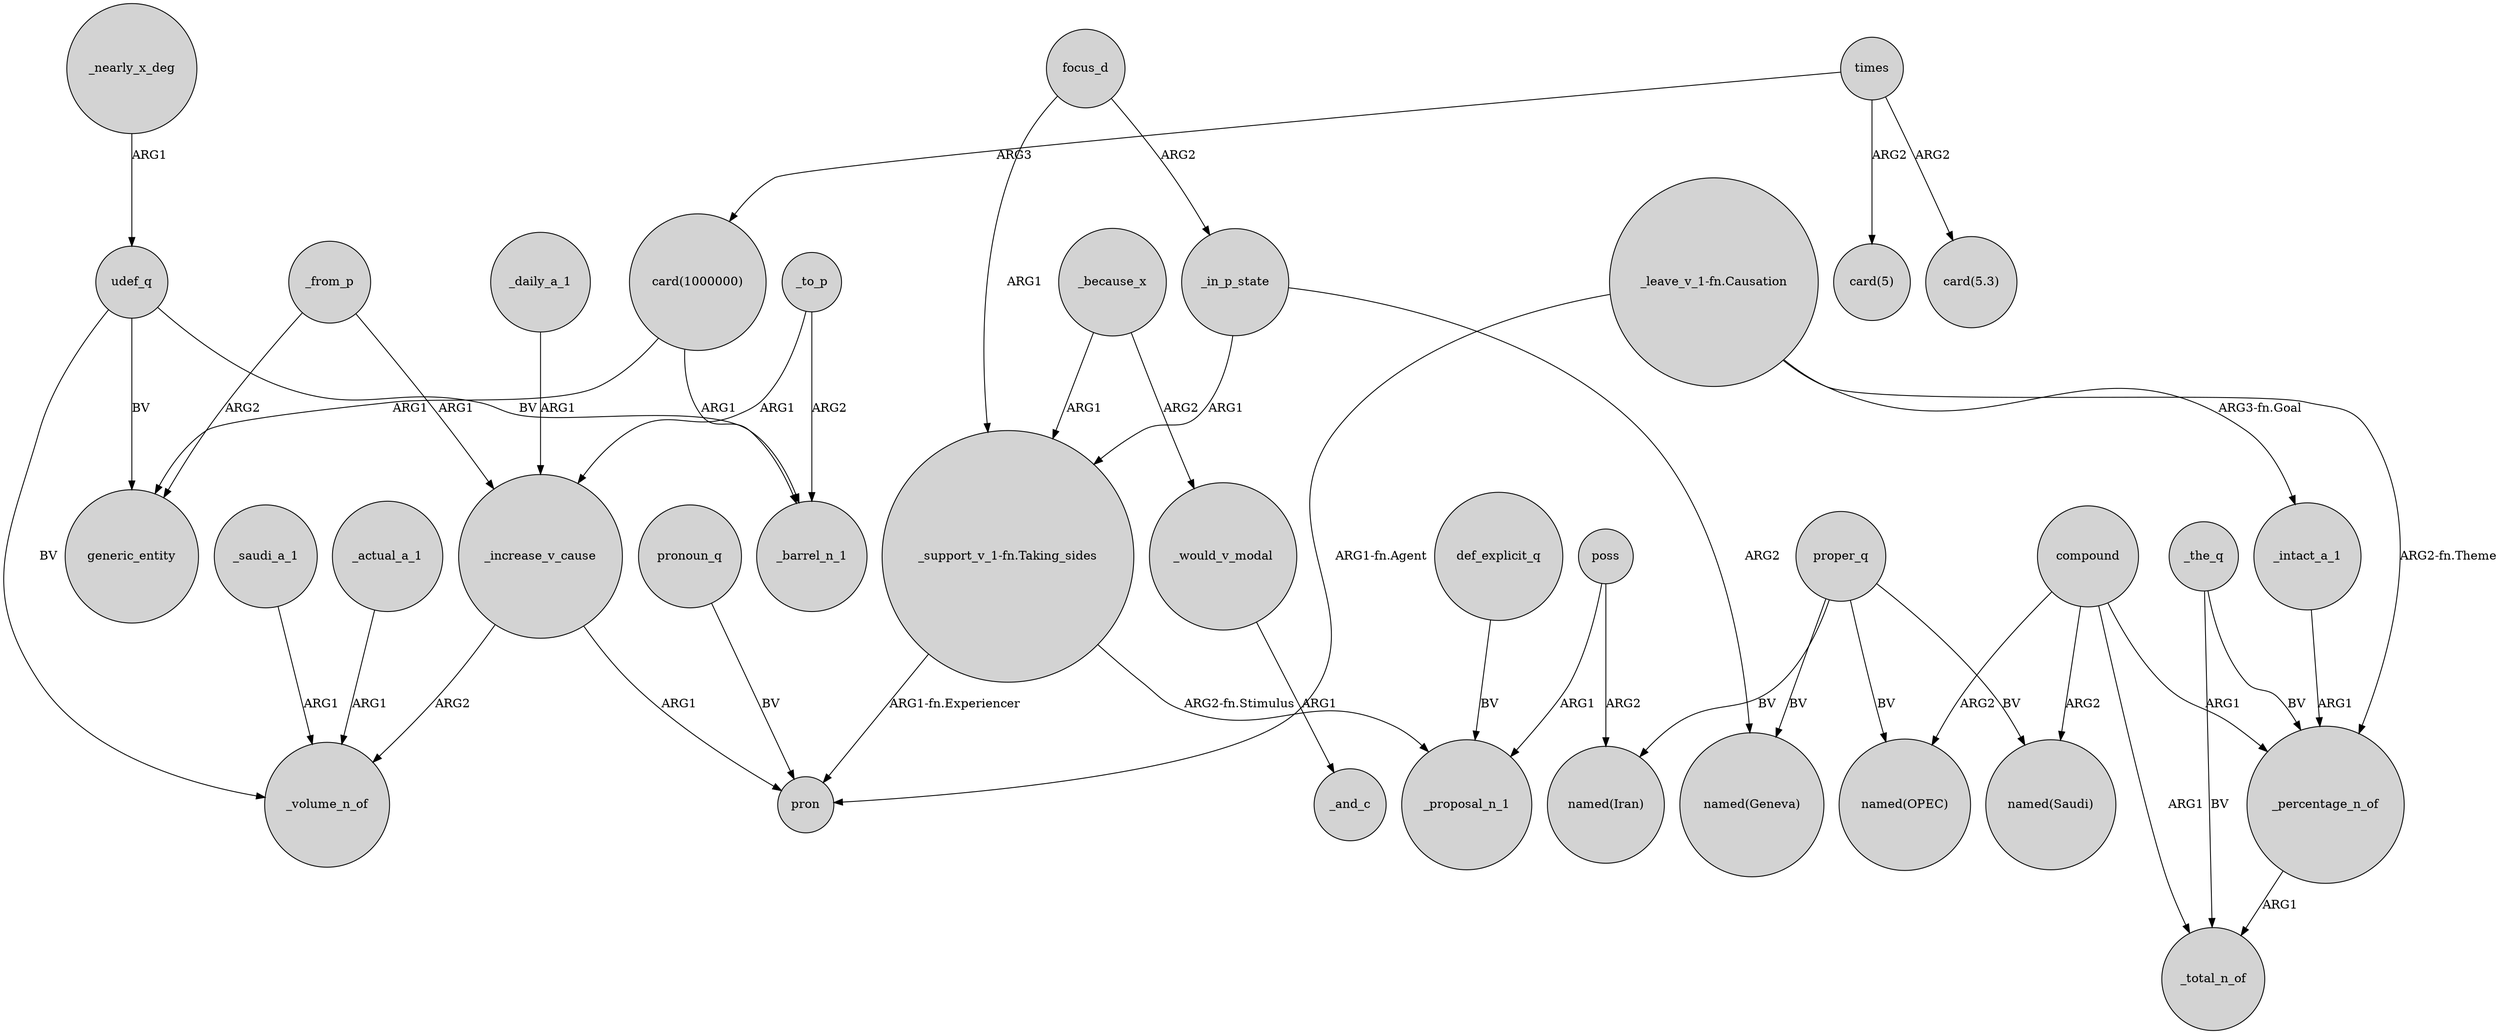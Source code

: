 digraph {
	node [shape=circle style=filled]
	"card(1000000)" -> generic_entity [label=ARG1]
	_actual_a_1 -> _volume_n_of [label=ARG1]
	times -> "card(5)" [label=ARG2]
	_intact_a_1 -> _percentage_n_of [label=ARG1]
	_would_v_modal -> _and_c [label=ARG1]
	_percentage_n_of -> _total_n_of [label=ARG1]
	udef_q -> generic_entity [label=BV]
	_in_p_state -> "named(Geneva)" [label=ARG2]
	_increase_v_cause -> _volume_n_of [label=ARG2]
	_to_p -> _increase_v_cause [label=ARG1]
	compound -> "named(Saudi)" [label=ARG2]
	_the_q -> _total_n_of [label=BV]
	_increase_v_cause -> pron [label=ARG1]
	focus_d -> _in_p_state [label=ARG2]
	_the_q -> _percentage_n_of [label=BV]
	udef_q -> _volume_n_of [label=BV]
	_from_p -> _increase_v_cause [label=ARG1]
	"card(1000000)" -> _barrel_n_1 [label=ARG1]
	focus_d -> "_support_v_1-fn.Taking_sides" [label=ARG1]
	_from_p -> generic_entity [label=ARG2]
	_saudi_a_1 -> _volume_n_of [label=ARG1]
	compound -> _total_n_of [label=ARG1]
	proper_q -> "named(Saudi)" [label=BV]
	_because_x -> _would_v_modal [label=ARG2]
	_because_x -> "_support_v_1-fn.Taking_sides" [label=ARG1]
	pronoun_q -> pron [label=BV]
	"_support_v_1-fn.Taking_sides" -> pron [label="ARG1-fn.Experiencer"]
	proper_q -> "named(Iran)" [label=BV]
	poss -> _proposal_n_1 [label=ARG1]
	times -> "card(5.3)" [label=ARG2]
	compound -> "named(OPEC)" [label=ARG2]
	_to_p -> _barrel_n_1 [label=ARG2]
	proper_q -> "named(Geneva)" [label=BV]
	times -> "card(1000000)" [label=ARG3]
	_in_p_state -> "_support_v_1-fn.Taking_sides" [label=ARG1]
	_nearly_x_deg -> udef_q [label=ARG1]
	poss -> "named(Iran)" [label=ARG2]
	compound -> _percentage_n_of [label=ARG1]
	"_support_v_1-fn.Taking_sides" -> _proposal_n_1 [label="ARG2-fn.Stimulus"]
	def_explicit_q -> _proposal_n_1 [label=BV]
	_daily_a_1 -> _increase_v_cause [label=ARG1]
	"_leave_v_1-fn.Causation" -> _percentage_n_of [label="ARG2-fn.Theme"]
	proper_q -> "named(OPEC)" [label=BV]
	udef_q -> _barrel_n_1 [label=BV]
	"_leave_v_1-fn.Causation" -> _intact_a_1 [label="ARG3-fn.Goal"]
	"_leave_v_1-fn.Causation" -> pron [label="ARG1-fn.Agent"]
}
